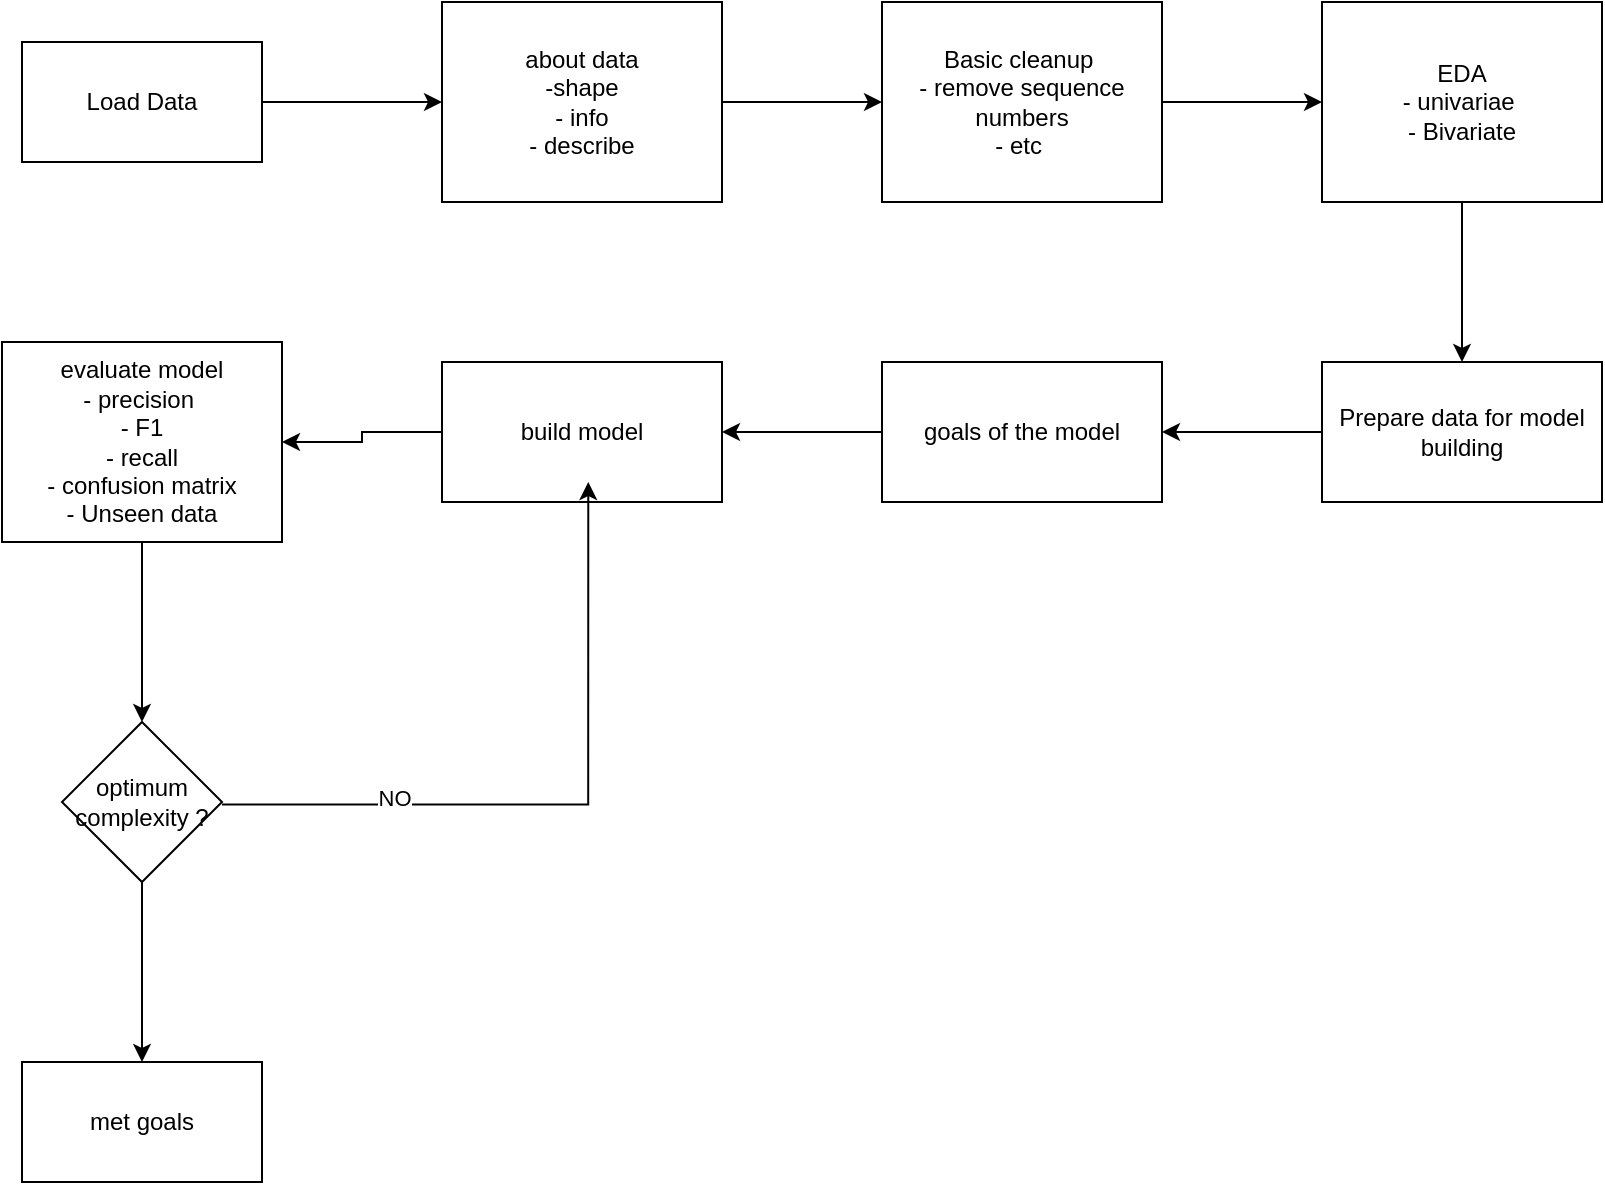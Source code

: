 <mxfile version="27.0.2" pages="2">
  <diagram name="ML-Flow" id="WsxH1w-qh3tZUIiYdzzb">
    <mxGraphModel dx="1430" dy="719" grid="1" gridSize="10" guides="1" tooltips="1" connect="1" arrows="1" fold="1" page="1" pageScale="1" pageWidth="1100" pageHeight="850" math="0" shadow="0">
      <root>
        <mxCell id="0" />
        <mxCell id="1" parent="0" />
        <mxCell id="6hP8aL75ehMsziRkCRrK-3" value="" style="edgeStyle=orthogonalEdgeStyle;rounded=0;orthogonalLoop=1;jettySize=auto;html=1;" parent="1" source="6hP8aL75ehMsziRkCRrK-1" target="6hP8aL75ehMsziRkCRrK-2" edge="1">
          <mxGeometry relative="1" as="geometry" />
        </mxCell>
        <mxCell id="6hP8aL75ehMsziRkCRrK-1" value="Load Data" style="rounded=0;whiteSpace=wrap;html=1;" parent="1" vertex="1">
          <mxGeometry x="170" y="180" width="120" height="60" as="geometry" />
        </mxCell>
        <mxCell id="6hP8aL75ehMsziRkCRrK-5" value="" style="edgeStyle=orthogonalEdgeStyle;rounded=0;orthogonalLoop=1;jettySize=auto;html=1;" parent="1" source="6hP8aL75ehMsziRkCRrK-2" target="6hP8aL75ehMsziRkCRrK-4" edge="1">
          <mxGeometry relative="1" as="geometry" />
        </mxCell>
        <mxCell id="6hP8aL75ehMsziRkCRrK-2" value="about data&lt;div&gt;-shape&lt;/div&gt;&lt;div&gt;- info&lt;/div&gt;&lt;div&gt;- describe&lt;/div&gt;" style="rounded=0;whiteSpace=wrap;html=1;" parent="1" vertex="1">
          <mxGeometry x="380" y="160" width="140" height="100" as="geometry" />
        </mxCell>
        <mxCell id="6hP8aL75ehMsziRkCRrK-7" value="" style="edgeStyle=orthogonalEdgeStyle;rounded=0;orthogonalLoop=1;jettySize=auto;html=1;" parent="1" source="6hP8aL75ehMsziRkCRrK-4" target="6hP8aL75ehMsziRkCRrK-6" edge="1">
          <mxGeometry relative="1" as="geometry" />
        </mxCell>
        <mxCell id="6hP8aL75ehMsziRkCRrK-4" value="Basic cleanup&amp;nbsp;&lt;div&gt;- remove sequence numbers&lt;/div&gt;&lt;div&gt;- etc&amp;nbsp;&lt;/div&gt;" style="rounded=0;whiteSpace=wrap;html=1;" parent="1" vertex="1">
          <mxGeometry x="600" y="160" width="140" height="100" as="geometry" />
        </mxCell>
        <mxCell id="6hP8aL75ehMsziRkCRrK-9" value="" style="edgeStyle=orthogonalEdgeStyle;rounded=0;orthogonalLoop=1;jettySize=auto;html=1;" parent="1" source="6hP8aL75ehMsziRkCRrK-6" target="6hP8aL75ehMsziRkCRrK-8" edge="1">
          <mxGeometry relative="1" as="geometry" />
        </mxCell>
        <mxCell id="6hP8aL75ehMsziRkCRrK-6" value="EDA&lt;div&gt;- univariae&amp;nbsp;&lt;/div&gt;&lt;div&gt;- Bivariate&lt;/div&gt;" style="rounded=0;whiteSpace=wrap;html=1;" parent="1" vertex="1">
          <mxGeometry x="820" y="160" width="140" height="100" as="geometry" />
        </mxCell>
        <mxCell id="6hP8aL75ehMsziRkCRrK-11" value="" style="edgeStyle=orthogonalEdgeStyle;rounded=0;orthogonalLoop=1;jettySize=auto;html=1;" parent="1" source="6hP8aL75ehMsziRkCRrK-8" target="6hP8aL75ehMsziRkCRrK-10" edge="1">
          <mxGeometry relative="1" as="geometry" />
        </mxCell>
        <mxCell id="6hP8aL75ehMsziRkCRrK-8" value="Prepare data for model building" style="rounded=0;whiteSpace=wrap;html=1;" parent="1" vertex="1">
          <mxGeometry x="820" y="340" width="140" height="70" as="geometry" />
        </mxCell>
        <mxCell id="6hP8aL75ehMsziRkCRrK-13" value="" style="edgeStyle=orthogonalEdgeStyle;rounded=0;orthogonalLoop=1;jettySize=auto;html=1;" parent="1" source="6hP8aL75ehMsziRkCRrK-10" target="6hP8aL75ehMsziRkCRrK-12" edge="1">
          <mxGeometry relative="1" as="geometry" />
        </mxCell>
        <mxCell id="6hP8aL75ehMsziRkCRrK-10" value="goals of the model" style="rounded=0;whiteSpace=wrap;html=1;" parent="1" vertex="1">
          <mxGeometry x="600" y="340" width="140" height="70" as="geometry" />
        </mxCell>
        <mxCell id="6hP8aL75ehMsziRkCRrK-15" value="" style="edgeStyle=orthogonalEdgeStyle;rounded=0;orthogonalLoop=1;jettySize=auto;html=1;" parent="1" source="6hP8aL75ehMsziRkCRrK-12" target="6hP8aL75ehMsziRkCRrK-14" edge="1">
          <mxGeometry relative="1" as="geometry" />
        </mxCell>
        <mxCell id="6hP8aL75ehMsziRkCRrK-12" value="build model" style="rounded=0;whiteSpace=wrap;html=1;" parent="1" vertex="1">
          <mxGeometry x="380" y="340" width="140" height="70" as="geometry" />
        </mxCell>
        <mxCell id="6hP8aL75ehMsziRkCRrK-19" value="" style="edgeStyle=orthogonalEdgeStyle;rounded=0;orthogonalLoop=1;jettySize=auto;html=1;" parent="1" source="6hP8aL75ehMsziRkCRrK-14" target="6hP8aL75ehMsziRkCRrK-18" edge="1">
          <mxGeometry relative="1" as="geometry" />
        </mxCell>
        <mxCell id="6hP8aL75ehMsziRkCRrK-14" value="evaluate model&lt;div&gt;- precision&amp;nbsp;&lt;/div&gt;&lt;div&gt;- F1&lt;/div&gt;&lt;div&gt;- recall&lt;/div&gt;&lt;div&gt;- confusion matrix&lt;/div&gt;&lt;div&gt;- Unseen data&lt;/div&gt;" style="rounded=0;whiteSpace=wrap;html=1;" parent="1" vertex="1">
          <mxGeometry x="160" y="330" width="140" height="100" as="geometry" />
        </mxCell>
        <mxCell id="6hP8aL75ehMsziRkCRrK-24" value="" style="edgeStyle=orthogonalEdgeStyle;rounded=0;orthogonalLoop=1;jettySize=auto;html=1;" parent="1" source="6hP8aL75ehMsziRkCRrK-18" target="6hP8aL75ehMsziRkCRrK-23" edge="1">
          <mxGeometry relative="1" as="geometry" />
        </mxCell>
        <mxCell id="6hP8aL75ehMsziRkCRrK-18" value="optimum complexity ?" style="rhombus;whiteSpace=wrap;html=1;rounded=0;" parent="1" vertex="1">
          <mxGeometry x="190" y="520" width="80" height="80" as="geometry" />
        </mxCell>
        <mxCell id="6hP8aL75ehMsziRkCRrK-20" style="edgeStyle=orthogonalEdgeStyle;rounded=0;orthogonalLoop=1;jettySize=auto;html=1;entryX=0.451;entryY=0.983;entryDx=0;entryDy=0;entryPerimeter=0;" parent="1" edge="1">
          <mxGeometry relative="1" as="geometry">
            <mxPoint x="270" y="561.19" as="sourcePoint" />
            <mxPoint x="453.14" y="400.0" as="targetPoint" />
            <Array as="points">
              <mxPoint x="453" y="561" />
            </Array>
          </mxGeometry>
        </mxCell>
        <mxCell id="6hP8aL75ehMsziRkCRrK-21" value="NO" style="edgeLabel;html=1;align=center;verticalAlign=middle;resizable=0;points=[];" parent="6hP8aL75ehMsziRkCRrK-20" vertex="1" connectable="0">
          <mxGeometry x="-0.504" y="3" relative="1" as="geometry">
            <mxPoint as="offset" />
          </mxGeometry>
        </mxCell>
        <mxCell id="6hP8aL75ehMsziRkCRrK-23" value="met goals" style="whiteSpace=wrap;html=1;rounded=0;" parent="1" vertex="1">
          <mxGeometry x="170" y="690" width="120" height="60" as="geometry" />
        </mxCell>
      </root>
    </mxGraphModel>
  </diagram>
  <diagram id="VLafAKO0vmibeKDQACR3" name="K-meansClustering ">
    <mxGraphModel dx="1430" dy="719" grid="1" gridSize="10" guides="1" tooltips="1" connect="1" arrows="1" fold="1" page="1" pageScale="1" pageWidth="850" pageHeight="1100" math="0" shadow="0">
      <root>
        <mxCell id="0" />
        <mxCell id="1" parent="0" />
        <mxCell id="qRc_yTONtB1Jls9vg7Ss-3" value="" style="edgeStyle=orthogonalEdgeStyle;rounded=0;orthogonalLoop=1;jettySize=auto;html=1;" edge="1" parent="1" source="qRc_yTONtB1Jls9vg7Ss-1" target="qRc_yTONtB1Jls9vg7Ss-2">
          <mxGeometry relative="1" as="geometry" />
        </mxCell>
        <mxCell id="qRc_yTONtB1Jls9vg7Ss-1" value="Data" style="rounded=0;whiteSpace=wrap;html=1;" vertex="1" parent="1">
          <mxGeometry x="70" y="70" width="120" height="60" as="geometry" />
        </mxCell>
        <mxCell id="qRc_yTONtB1Jls9vg7Ss-5" value="" style="edgeStyle=orthogonalEdgeStyle;rounded=0;orthogonalLoop=1;jettySize=auto;html=1;" edge="1" parent="1" source="qRc_yTONtB1Jls9vg7Ss-2" target="qRc_yTONtB1Jls9vg7Ss-4">
          <mxGeometry relative="1" as="geometry" />
        </mxCell>
        <mxCell id="qRc_yTONtB1Jls9vg7Ss-2" value="data cleanup&lt;div&gt;- nulls, NA&lt;/div&gt;&lt;div&gt;- duplicates&amp;nbsp;&lt;/div&gt;&lt;div&gt;- text to number&lt;/div&gt;&lt;div&gt;&lt;br&gt;&lt;/div&gt;" style="rounded=0;whiteSpace=wrap;html=1;" vertex="1" parent="1">
          <mxGeometry x="270" y="70" width="150" height="80" as="geometry" />
        </mxCell>
        <mxCell id="qRc_yTONtB1Jls9vg7Ss-7" value="" style="edgeStyle=orthogonalEdgeStyle;rounded=0;orthogonalLoop=1;jettySize=auto;html=1;" edge="1" parent="1" source="qRc_yTONtB1Jls9vg7Ss-4" target="qRc_yTONtB1Jls9vg7Ss-6">
          <mxGeometry relative="1" as="geometry" />
        </mxCell>
        <mxCell id="qRc_yTONtB1Jls9vg7Ss-4" value="Univariate Analyis" style="whiteSpace=wrap;html=1;rounded=0;" vertex="1" parent="1">
          <mxGeometry x="515" y="80" width="120" height="60" as="geometry" />
        </mxCell>
        <mxCell id="qRc_yTONtB1Jls9vg7Ss-9" value="" style="edgeStyle=orthogonalEdgeStyle;rounded=0;orthogonalLoop=1;jettySize=auto;html=1;" edge="1" parent="1" source="qRc_yTONtB1Jls9vg7Ss-6" target="qRc_yTONtB1Jls9vg7Ss-8">
          <mxGeometry relative="1" as="geometry" />
        </mxCell>
        <mxCell id="qRc_yTONtB1Jls9vg7Ss-6" value="BiVariate analyis" style="whiteSpace=wrap;html=1;rounded=0;" vertex="1" parent="1">
          <mxGeometry x="715" y="80" width="120" height="60" as="geometry" />
        </mxCell>
        <mxCell id="qRc_yTONtB1Jls9vg7Ss-11" value="" style="edgeStyle=orthogonalEdgeStyle;rounded=0;orthogonalLoop=1;jettySize=auto;html=1;" edge="1" parent="1" source="qRc_yTONtB1Jls9vg7Ss-8" target="qRc_yTONtB1Jls9vg7Ss-10">
          <mxGeometry relative="1" as="geometry" />
        </mxCell>
        <mxCell id="qRc_yTONtB1Jls9vg7Ss-8" value="Scale the data" style="whiteSpace=wrap;html=1;rounded=0;" vertex="1" parent="1">
          <mxGeometry x="715" y="220" width="120" height="60" as="geometry" />
        </mxCell>
        <mxCell id="qRc_yTONtB1Jls9vg7Ss-13" value="" style="edgeStyle=orthogonalEdgeStyle;rounded=0;orthogonalLoop=1;jettySize=auto;html=1;" edge="1" parent="1" source="qRc_yTONtB1Jls9vg7Ss-10" target="qRc_yTONtB1Jls9vg7Ss-12">
          <mxGeometry relative="1" as="geometry" />
        </mxCell>
        <mxCell id="qRc_yTONtB1Jls9vg7Ss-15" value="" style="edgeStyle=orthogonalEdgeStyle;rounded=0;orthogonalLoop=1;jettySize=auto;html=1;" edge="1" parent="1" source="qRc_yTONtB1Jls9vg7Ss-10" target="qRc_yTONtB1Jls9vg7Ss-14">
          <mxGeometry relative="1" as="geometry" />
        </mxCell>
        <mxCell id="qRc_yTONtB1Jls9vg7Ss-10" value="Identify clusters" style="whiteSpace=wrap;html=1;rounded=0;" vertex="1" parent="1">
          <mxGeometry x="515" y="220" width="120" height="60" as="geometry" />
        </mxCell>
        <mxCell id="qRc_yTONtB1Jls9vg7Ss-17" value="" style="edgeStyle=orthogonalEdgeStyle;rounded=0;orthogonalLoop=1;jettySize=auto;html=1;" edge="1" parent="1" source="qRc_yTONtB1Jls9vg7Ss-12" target="qRc_yTONtB1Jls9vg7Ss-16">
          <mxGeometry relative="1" as="geometry" />
        </mxCell>
        <mxCell id="qRc_yTONtB1Jls9vg7Ss-12" value="T-SNE&lt;div&gt;- Reduce features to 2 or 3&amp;nbsp;&lt;/div&gt;&lt;div&gt;- find preplexity&lt;/div&gt;" style="whiteSpace=wrap;html=1;rounded=0;" vertex="1" parent="1">
          <mxGeometry x="515" y="360" width="165" height="90" as="geometry" />
        </mxCell>
        <mxCell id="qRc_yTONtB1Jls9vg7Ss-14" value="Elbow&lt;div&gt;- WCSS&amp;nbsp;&lt;/div&gt;&lt;div&gt;- Silhouette&amp;nbsp;&lt;/div&gt;" style="whiteSpace=wrap;html=1;rounded=0;" vertex="1" parent="1">
          <mxGeometry x="315" y="220" width="120" height="60" as="geometry" />
        </mxCell>
        <mxCell id="qRc_yTONtB1Jls9vg7Ss-20" value="" style="edgeStyle=orthogonalEdgeStyle;rounded=0;orthogonalLoop=1;jettySize=auto;html=1;" edge="1" parent="1" source="qRc_yTONtB1Jls9vg7Ss-16" target="qRc_yTONtB1Jls9vg7Ss-19">
          <mxGeometry relative="1" as="geometry" />
        </mxCell>
        <mxCell id="qRc_yTONtB1Jls9vg7Ss-16" value="Estimated number of clusters" style="whiteSpace=wrap;html=1;rounded=0;" vertex="1" parent="1">
          <mxGeometry x="305" y="375" width="120" height="60" as="geometry" />
        </mxCell>
        <mxCell id="qRc_yTONtB1Jls9vg7Ss-18" style="edgeStyle=orthogonalEdgeStyle;rounded=0;orthogonalLoop=1;jettySize=auto;html=1;entryX=0.574;entryY=0.037;entryDx=0;entryDy=0;entryPerimeter=0;" edge="1" parent="1" source="qRc_yTONtB1Jls9vg7Ss-14" target="qRc_yTONtB1Jls9vg7Ss-16">
          <mxGeometry relative="1" as="geometry" />
        </mxCell>
        <mxCell id="qRc_yTONtB1Jls9vg7Ss-22" value="" style="edgeStyle=orthogonalEdgeStyle;rounded=0;orthogonalLoop=1;jettySize=auto;html=1;" edge="1" parent="1" source="qRc_yTONtB1Jls9vg7Ss-19" target="qRc_yTONtB1Jls9vg7Ss-21">
          <mxGeometry relative="1" as="geometry" />
        </mxCell>
        <mxCell id="qRc_yTONtB1Jls9vg7Ss-24" value="" style="edgeStyle=orthogonalEdgeStyle;rounded=0;orthogonalLoop=1;jettySize=auto;html=1;" edge="1" parent="1" source="qRc_yTONtB1Jls9vg7Ss-19" target="qRc_yTONtB1Jls9vg7Ss-23">
          <mxGeometry relative="1" as="geometry" />
        </mxCell>
        <mxCell id="qRc_yTONtB1Jls9vg7Ss-19" value="K-means cluster&lt;div&gt;- calculate using the estimated clusters&lt;/div&gt;" style="whiteSpace=wrap;html=1;rounded=0;" vertex="1" parent="1">
          <mxGeometry x="282.5" y="500" width="165" height="75" as="geometry" />
        </mxCell>
        <mxCell id="qRc_yTONtB1Jls9vg7Ss-21" value="Verify by assigning the cluster values to TSNE&amp;nbsp;" style="whiteSpace=wrap;html=1;rounded=0;" vertex="1" parent="1">
          <mxGeometry x="60" y="507.5" width="120" height="60" as="geometry" />
        </mxCell>
        <mxCell id="qRc_yTONtB1Jls9vg7Ss-23" value="Verify by assigning cluster to original data&amp;nbsp;" style="whiteSpace=wrap;html=1;rounded=0;" vertex="1" parent="1">
          <mxGeometry x="305" y="662.5" width="120" height="60" as="geometry" />
        </mxCell>
      </root>
    </mxGraphModel>
  </diagram>
</mxfile>
